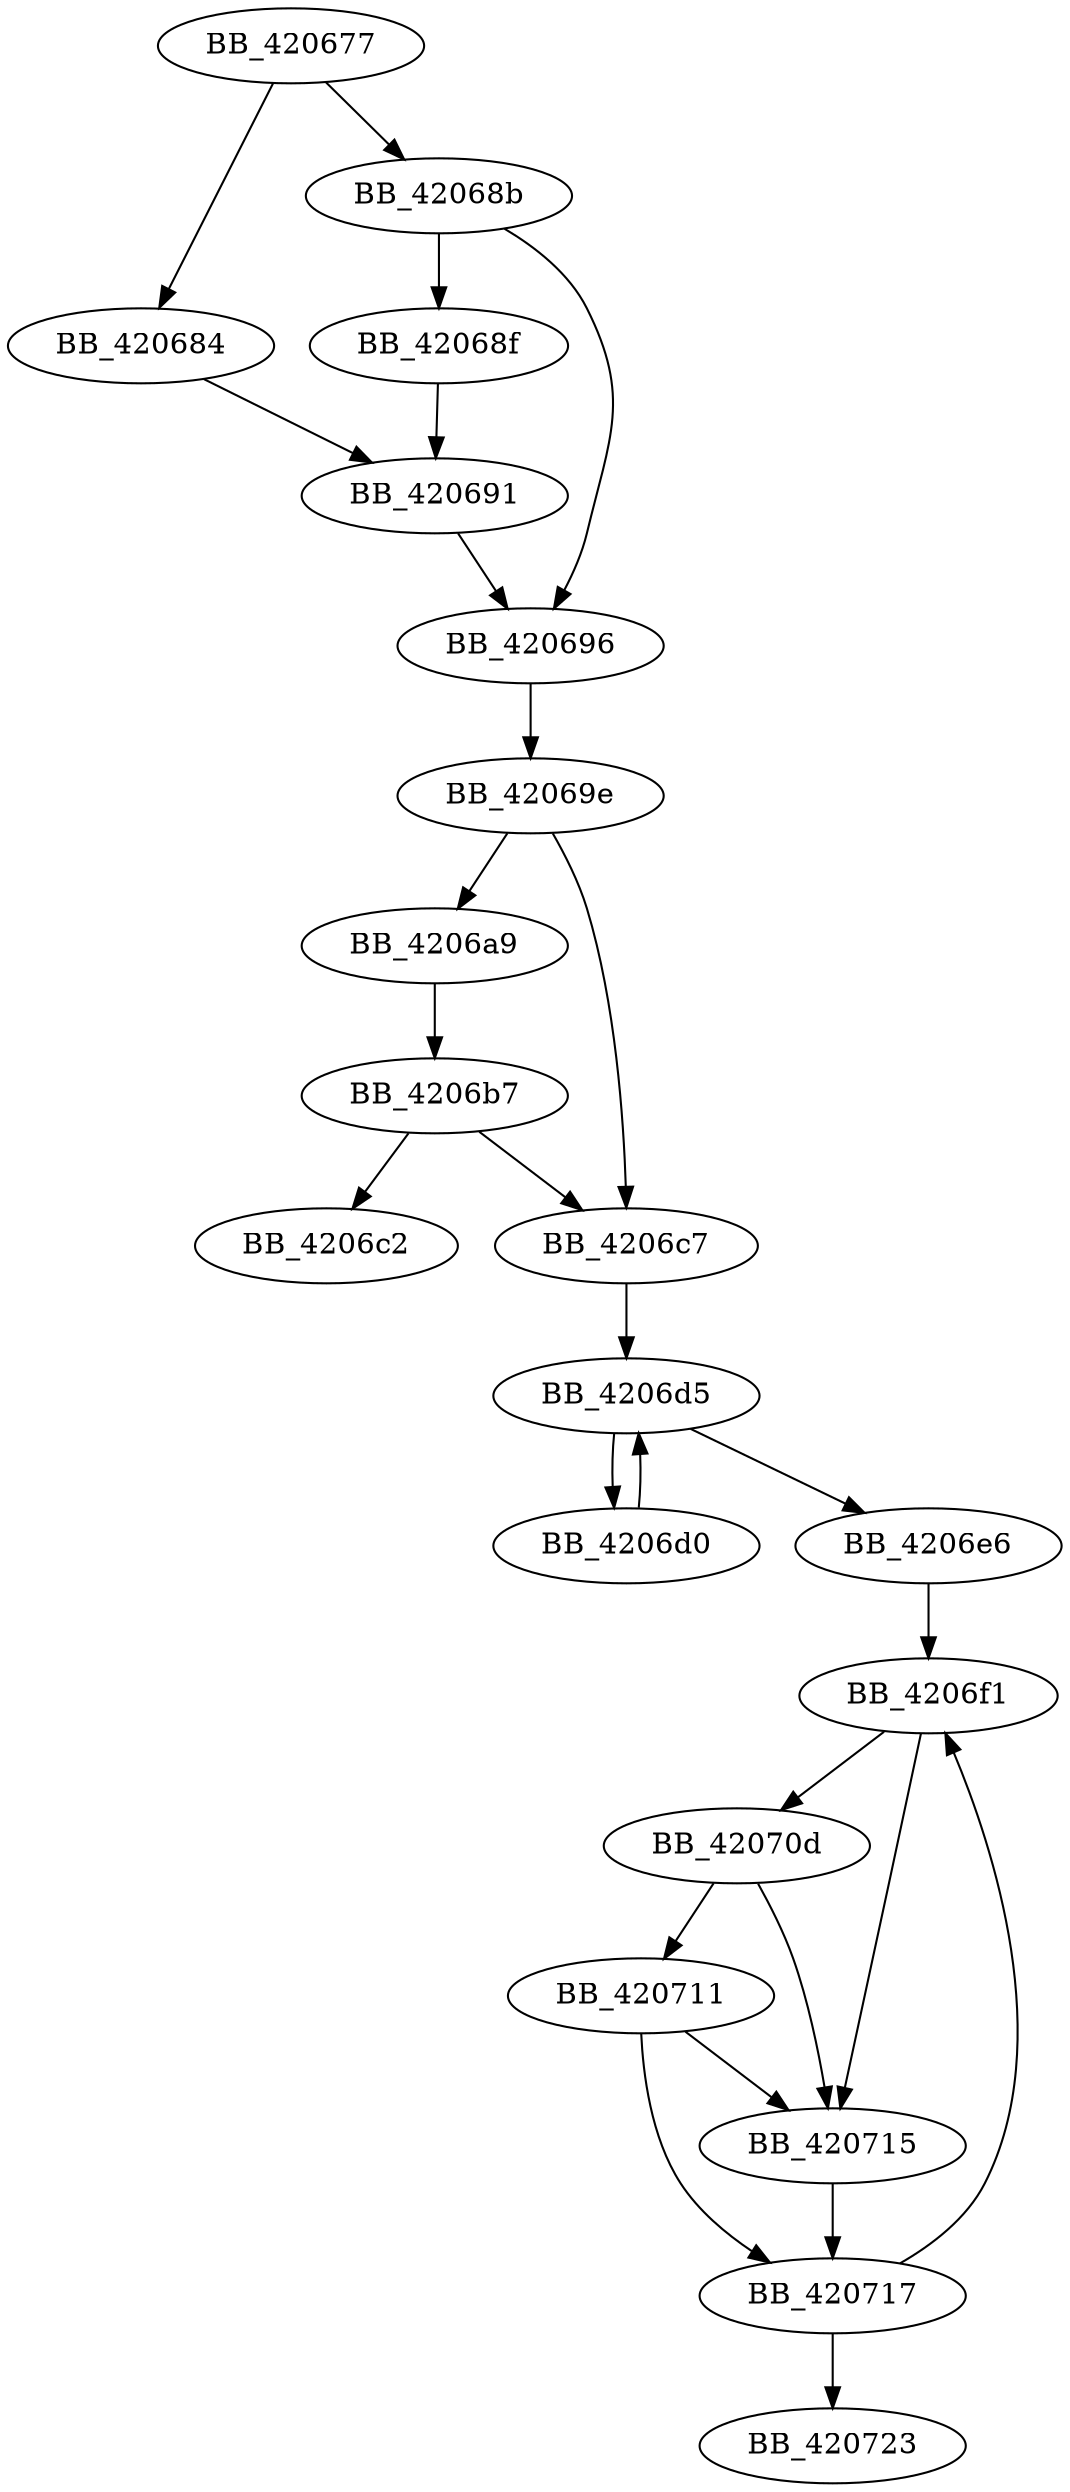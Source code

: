 DiGraph ___initstdio{
BB_420677->BB_420684
BB_420677->BB_42068b
BB_420684->BB_420691
BB_42068b->BB_42068f
BB_42068b->BB_420696
BB_42068f->BB_420691
BB_420691->BB_420696
BB_420696->BB_42069e
BB_42069e->BB_4206a9
BB_42069e->BB_4206c7
BB_4206a9->BB_4206b7
BB_4206b7->BB_4206c2
BB_4206b7->BB_4206c7
BB_4206c7->BB_4206d5
BB_4206d0->BB_4206d5
BB_4206d5->BB_4206d0
BB_4206d5->BB_4206e6
BB_4206e6->BB_4206f1
BB_4206f1->BB_42070d
BB_4206f1->BB_420715
BB_42070d->BB_420711
BB_42070d->BB_420715
BB_420711->BB_420715
BB_420711->BB_420717
BB_420715->BB_420717
BB_420717->BB_4206f1
BB_420717->BB_420723
}
